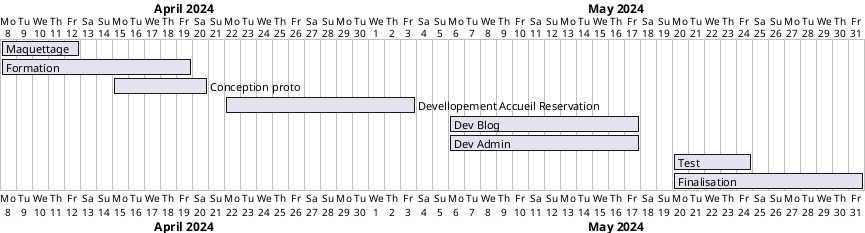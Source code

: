 @startgantt 
[Maquettage] requires 5 days
[Formation] requires 12 days
[Conception proto] requires 6 days
[Devellopement Accueil Reservation] requires 12 days
[Dev Blog] requires 12 days
[Dev Admin] requires 12 days
[Test] requires 5 days
[Finalisation] requires 12 days

Project starts 2024-04-08
[Formation] starts 2024-04-08
[Conception proto] starts 2024-04-15
[Maquettage] starts 2024-04-08
[Devellopement Accueil Reservation] starts 2024-04-22
[Dev Blog] starts 2024-05-06
[Dev Admin] starts 2024-05-06
[Test] starts 2024-05-20
[Finalisation] starts 2024-05-20
@endgantt